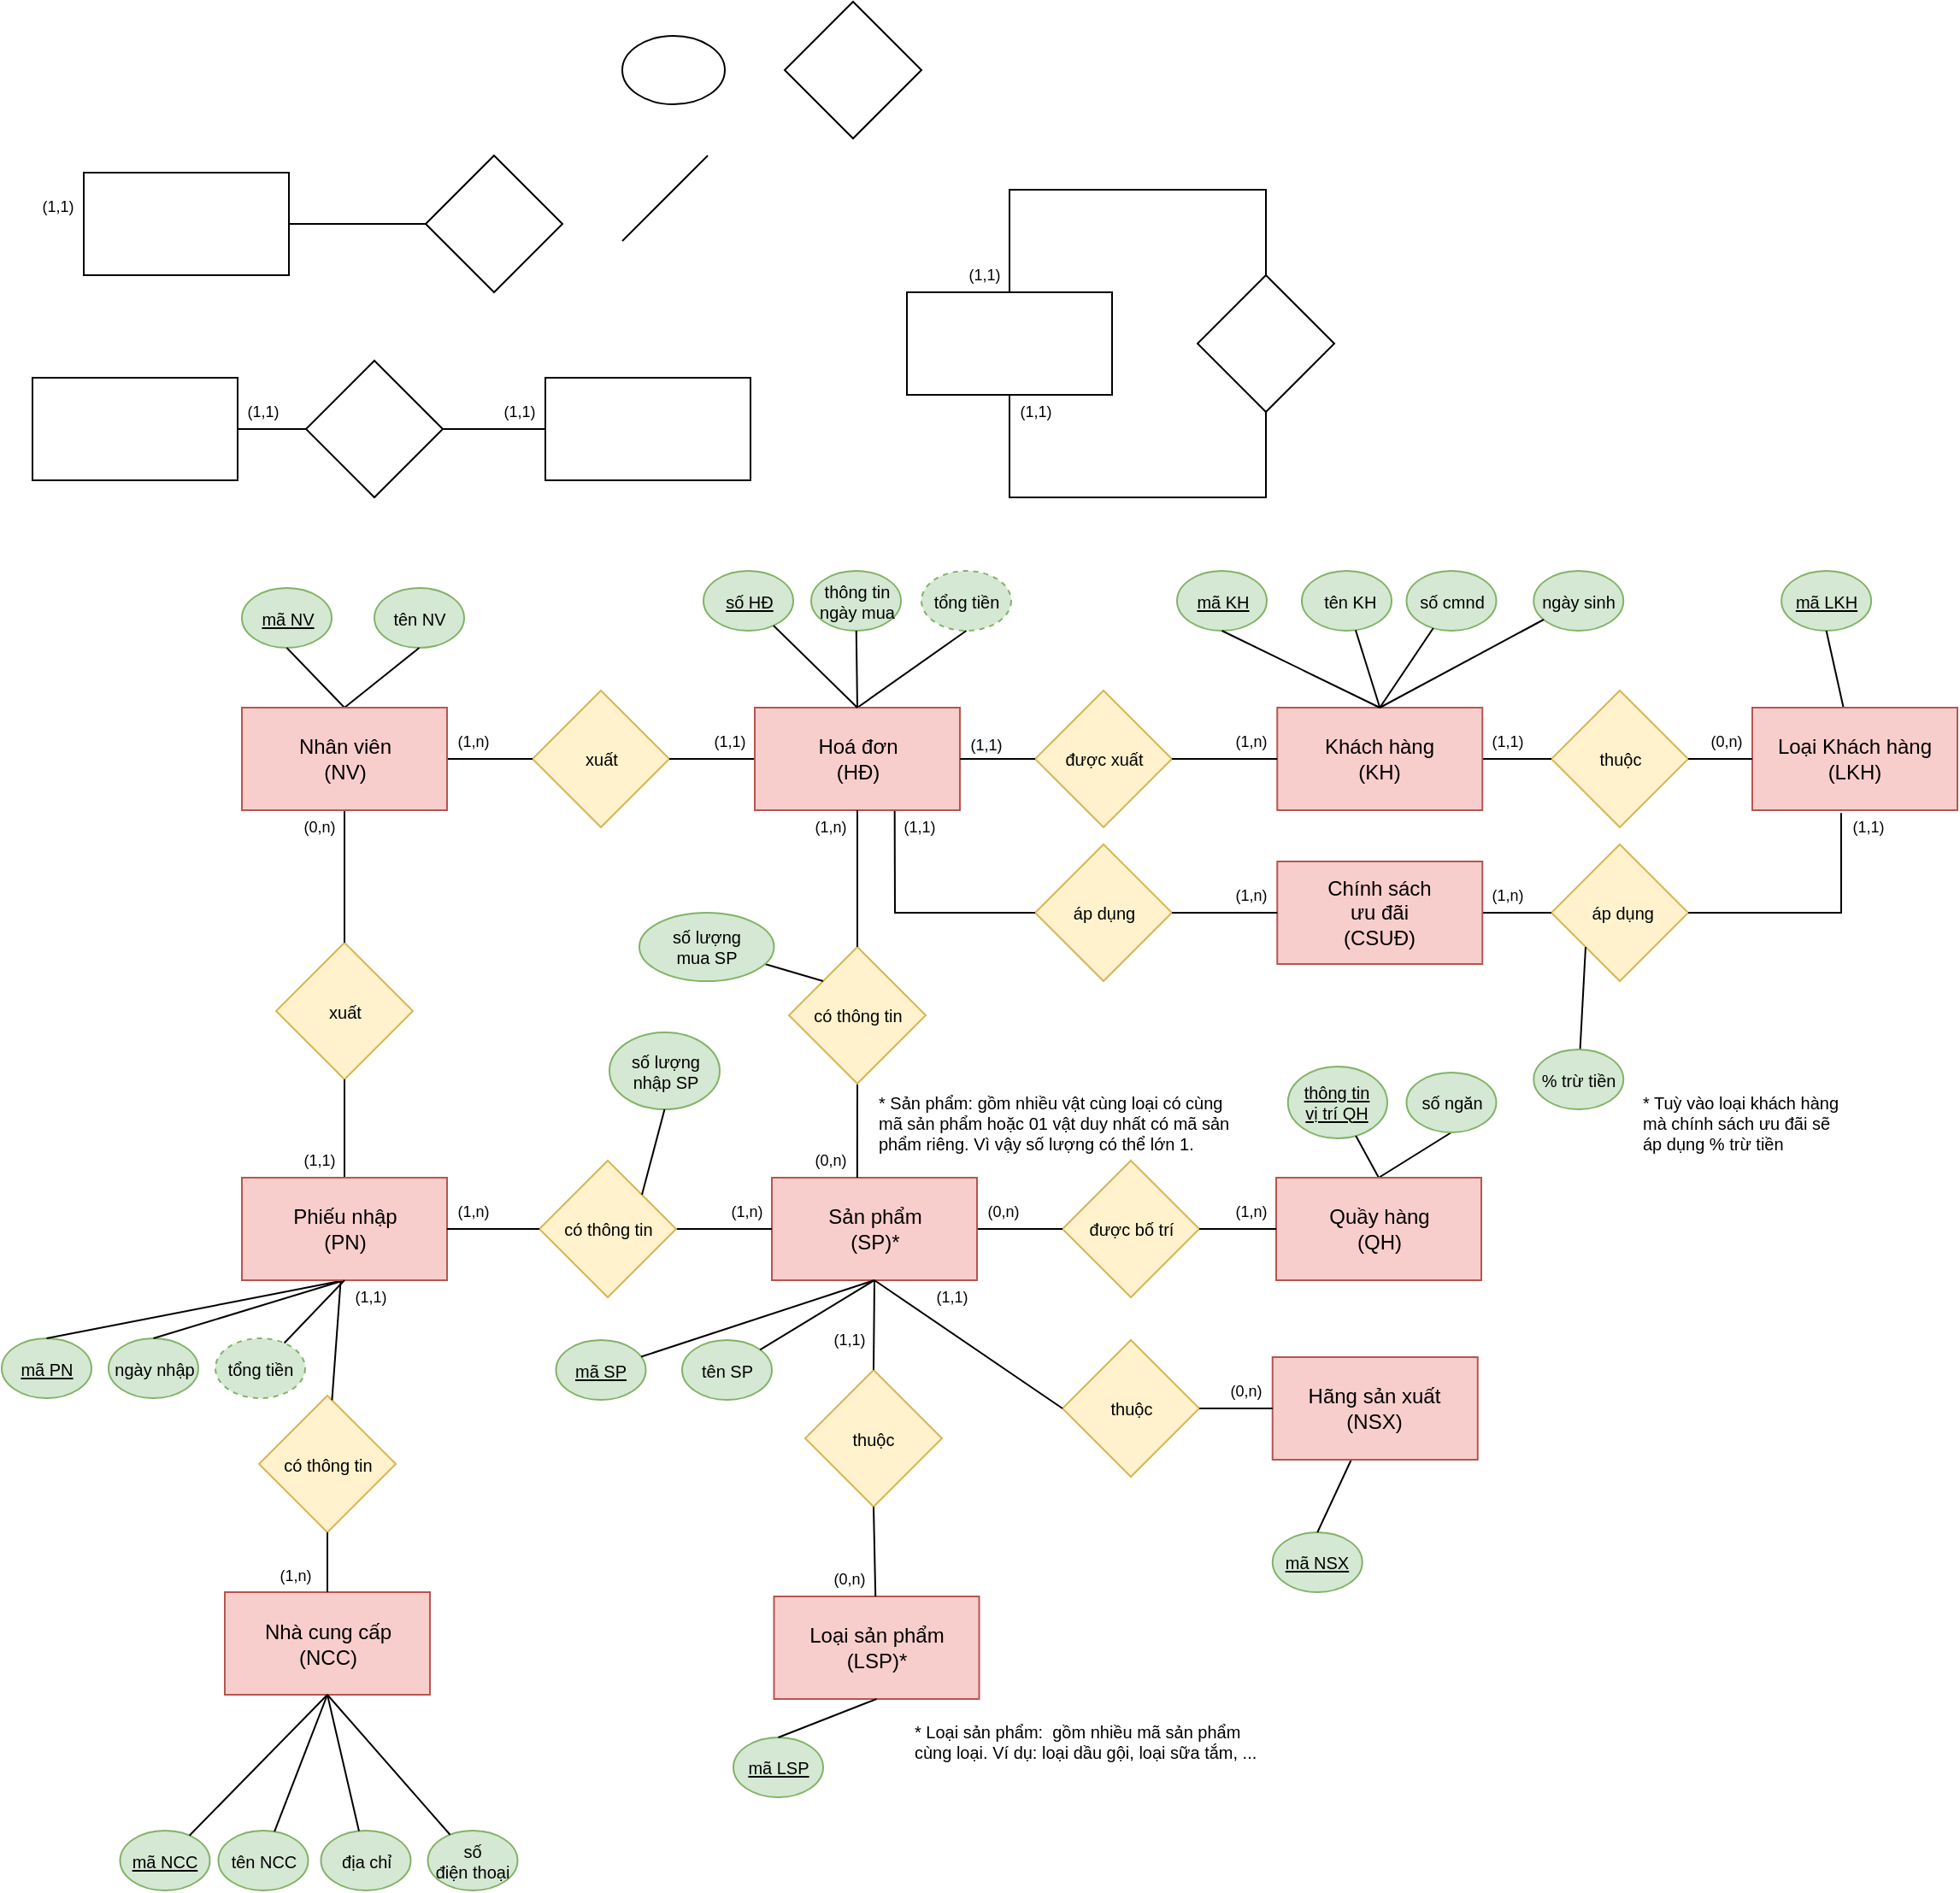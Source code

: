 <mxfile version="20.1.1" type="github">
  <diagram id="6r0_a1HDc3w-jd7aQ7qa" name="Page-1">
    <mxGraphModel dx="946" dy="1375" grid="1" gridSize="10" guides="1" tooltips="1" connect="1" arrows="1" fold="1" page="1" pageScale="1" pageWidth="1169" pageHeight="827" math="0" shadow="0">
      <root>
        <mxCell id="0" />
        <mxCell id="1" parent="0" />
        <mxCell id="DVV-10IRJFf22m86ulkG-2" value="" style="ellipse;whiteSpace=wrap;html=1;" parent="1" vertex="1">
          <mxGeometry x="375" y="-290" width="60" height="40" as="geometry" />
        </mxCell>
        <mxCell id="DVV-10IRJFf22m86ulkG-4" value="" style="endArrow=none;html=1;rounded=0;" parent="1" edge="1">
          <mxGeometry width="50" height="50" relative="1" as="geometry">
            <mxPoint x="375" y="-170" as="sourcePoint" />
            <mxPoint x="425" y="-220" as="targetPoint" />
          </mxGeometry>
        </mxCell>
        <mxCell id="DVV-10IRJFf22m86ulkG-14" value="" style="group" parent="1" vertex="1" connectable="0">
          <mxGeometry x="541.5" y="-200" width="250" height="180" as="geometry" />
        </mxCell>
        <mxCell id="DVV-10IRJFf22m86ulkG-11" value="" style="rhombus;whiteSpace=wrap;html=1;fontFamily=Helvetica;fontSize=11;fontColor=default;" parent="DVV-10IRJFf22m86ulkG-14" vertex="1">
          <mxGeometry x="170" y="50" width="80" height="80" as="geometry" />
        </mxCell>
        <mxCell id="DVV-10IRJFf22m86ulkG-12" style="edgeStyle=none;shape=connector;rounded=0;orthogonalLoop=1;jettySize=auto;html=1;exitX=0.5;exitY=0;exitDx=0;exitDy=0;entryX=0.5;entryY=0;entryDx=0;entryDy=0;labelBackgroundColor=default;fontFamily=Helvetica;fontSize=11;fontColor=default;endArrow=none;strokeColor=default;" parent="DVV-10IRJFf22m86ulkG-14" source="DVV-10IRJFf22m86ulkG-10" target="DVV-10IRJFf22m86ulkG-11" edge="1">
          <mxGeometry relative="1" as="geometry">
            <Array as="points">
              <mxPoint x="60" />
              <mxPoint x="210" />
            </Array>
          </mxGeometry>
        </mxCell>
        <mxCell id="DVV-10IRJFf22m86ulkG-13" style="edgeStyle=none;shape=connector;rounded=0;orthogonalLoop=1;jettySize=auto;html=1;entryX=0.5;entryY=1;entryDx=0;entryDy=0;labelBackgroundColor=default;fontFamily=Helvetica;fontSize=11;fontColor=default;endArrow=none;strokeColor=default;exitX=0.5;exitY=1;exitDx=0;exitDy=0;" parent="DVV-10IRJFf22m86ulkG-14" source="DVV-10IRJFf22m86ulkG-10" target="DVV-10IRJFf22m86ulkG-11" edge="1">
          <mxGeometry relative="1" as="geometry">
            <mxPoint x="60" y="130" as="sourcePoint" />
            <Array as="points">
              <mxPoint x="60" y="180" />
              <mxPoint x="210" y="180" />
            </Array>
          </mxGeometry>
        </mxCell>
        <mxCell id="DVV-10IRJFf22m86ulkG-25" value="" style="group" parent="DVV-10IRJFf22m86ulkG-14" vertex="1" connectable="0">
          <mxGeometry y="40" width="120" height="100" as="geometry" />
        </mxCell>
        <mxCell id="DVV-10IRJFf22m86ulkG-10" value="" style="rounded=0;whiteSpace=wrap;html=1;fontFamily=Helvetica;fontSize=11;fontColor=default;" parent="DVV-10IRJFf22m86ulkG-25" vertex="1">
          <mxGeometry y="20" width="120" height="60" as="geometry" />
        </mxCell>
        <mxCell id="DVV-10IRJFf22m86ulkG-23" value="(1,1)" style="text;html=1;strokeColor=none;fillColor=none;align=center;verticalAlign=middle;whiteSpace=wrap;rounded=0;fontFamily=Helvetica;fontSize=9;fontColor=default;" parent="DVV-10IRJFf22m86ulkG-25" vertex="1">
          <mxGeometry x="30" width="30" height="20" as="geometry" />
        </mxCell>
        <mxCell id="DVV-10IRJFf22m86ulkG-24" value="(1,1)" style="text;html=1;strokeColor=none;fillColor=none;align=center;verticalAlign=middle;whiteSpace=wrap;rounded=0;fontFamily=Helvetica;fontSize=9;fontColor=default;" parent="DVV-10IRJFf22m86ulkG-25" vertex="1">
          <mxGeometry x="60" y="80" width="30" height="20" as="geometry" />
        </mxCell>
        <mxCell id="DVV-10IRJFf22m86ulkG-20" value="" style="group" parent="1" vertex="1" connectable="0">
          <mxGeometry x="30" y="-210" width="150" height="60" as="geometry" />
        </mxCell>
        <mxCell id="DVV-10IRJFf22m86ulkG-21" value="" style="rounded=0;whiteSpace=wrap;html=1;" parent="DVV-10IRJFf22m86ulkG-20" vertex="1">
          <mxGeometry x="30" width="120" height="60" as="geometry" />
        </mxCell>
        <mxCell id="DVV-10IRJFf22m86ulkG-22" value="(1,1)" style="text;html=1;strokeColor=none;fillColor=none;align=center;verticalAlign=middle;whiteSpace=wrap;rounded=0;fontFamily=Helvetica;fontSize=9;fontColor=default;" parent="DVV-10IRJFf22m86ulkG-20" vertex="1">
          <mxGeometry y="10" width="30" height="20" as="geometry" />
        </mxCell>
        <mxCell id="DVV-10IRJFf22m86ulkG-27" value="" style="group" parent="1" vertex="1" connectable="0">
          <mxGeometry x="30" y="-100" width="420" height="80" as="geometry" />
        </mxCell>
        <mxCell id="DVV-10IRJFf22m86ulkG-3" value="&lt;span style=&quot;color: rgba(0, 0, 0, 0); font-family: monospace; font-size: 0px; text-align: start;&quot;&gt;%3CmxGraphModel%3E%3Croot%3E%3CmxCell%20id%3D%220%22%2F%3E%3CmxCell%20id%3D%221%22%20parent%3D%220%22%2F%3E%3CmxCell%20id%3D%222%22%20value%3D%22%22%20style%3D%22group%22%20vertex%3D%221%22%20connectable%3D%220%22%20parent%3D%221%22%3E%3CmxGeometry%20x%3D%22300%22%20y%3D%22120%22%20width%3D%22150%22%20height%3D%2260%22%20as%3D%22geometry%22%2F%3E%3C%2FmxCell%3E%3CmxCell%20id%3D%223%22%20value%3D%22%22%20style%3D%22rounded%3D0%3BwhiteSpace%3Dwrap%3Bhtml%3D1%3B%22%20vertex%3D%221%22%20parent%3D%222%22%3E%3CmxGeometry%20x%3D%2230%22%20width%3D%22120%22%20height%3D%2260%22%20as%3D%22geometry%22%2F%3E%3C%2FmxCell%3E%3CmxCell%20id%3D%224%22%20value%3D%22(1%2C1)%22%20style%3D%22text%3Bhtml%3D1%3BstrokeColor%3Dnone%3BfillColor%3Dnone%3Balign%3Dcenter%3BverticalAlign%3Dmiddle%3BwhiteSpace%3Dwrap%3Brounded%3D0%3BfontFamily%3DHelvetica%3BfontSize%3D9%3BfontColor%3Ddefault%3B%22%20vertex%3D%221%22%20parent%3D%222%22%3E%3CmxGeometry%20y%3D%2210%22%20width%3D%2230%22%20height%3D%2220%22%20as%3D%22geometry%22%2F%3E%3C%2FmxCell%3E%3C%2Froot%3E%3C%2FmxGraphModel%3E&lt;/span&gt;&lt;span style=&quot;color: rgba(0, 0, 0, 0); font-family: monospace; font-size: 0px; text-align: start;&quot;&gt;%3CmxGraphModel%3E%3Croot%3E%3CmxCell%20id%3D%220%22%2F%3E%3CmxCell%20id%3D%221%22%20parent%3D%220%22%2F%3E%3CmxCell%20id%3D%222%22%20value%3D%22%22%20style%3D%22group%22%20vertex%3D%221%22%20connectable%3D%220%22%20parent%3D%221%22%3E%3CmxGeometry%20x%3D%22300%22%20y%3D%22120%22%20width%3D%22150%22%20height%3D%2260%22%20as%3D%22geometry%22%2F%3E%3C%2FmxCell%3E%3CmxCell%20id%3D%223%22%20value%3D%22%22%20style%3D%22rounded%3D0%3BwhiteSpace%3Dwrap%3Bhtml%3D1%3B%22%20vertex%3D%221%22%20parent%3D%222%22%3E%3CmxGeometry%20x%3D%2230%22%20width%3D%22120%22%20height%3D%2260%22%20as%3D%22geometry%22%2F%3E%3C%2FmxCell%3E%3CmxCell%20id%3D%224%22%20value%3D%22(1%2C1)%22%20style%3D%22text%3Bhtml%3D1%3BstrokeColor%3Dnone%3BfillColor%3Dnone%3Balign%3Dcenter%3BverticalAlign%3Dmiddle%3BwhiteSpace%3Dwrap%3Brounded%3D0%3BfontFamily%3DHelvetica%3BfontSize%3D9%3BfontColor%3Ddefault%3B%22%20vertex%3D%221%22%20parent%3D%222%22%3E%3CmxGeometry%20y%3D%2210%22%20width%3D%2230%22%20height%3D%2220%22%20as%3D%22geometry%22%2F%3E%3C%2FmxCell%3E%3C%2Froot%3E%3C%2FmxGraphModel%3E&lt;/span&gt;" style="rhombus;whiteSpace=wrap;html=1;" parent="DVV-10IRJFf22m86ulkG-27" vertex="1">
          <mxGeometry x="160" width="80" height="80" as="geometry" />
        </mxCell>
        <mxCell id="DVV-10IRJFf22m86ulkG-18" value="" style="group" parent="DVV-10IRJFf22m86ulkG-27" vertex="1" connectable="0">
          <mxGeometry y="10" width="150" height="60" as="geometry" />
        </mxCell>
        <mxCell id="DVV-10IRJFf22m86ulkG-1" value="" style="rounded=0;whiteSpace=wrap;html=1;" parent="DVV-10IRJFf22m86ulkG-18" vertex="1">
          <mxGeometry width="120" height="60" as="geometry" />
        </mxCell>
        <mxCell id="DVV-10IRJFf22m86ulkG-15" value="(1,1)" style="text;html=1;strokeColor=none;fillColor=none;align=center;verticalAlign=middle;whiteSpace=wrap;rounded=0;fontFamily=Helvetica;fontSize=9;fontColor=default;" parent="DVV-10IRJFf22m86ulkG-18" vertex="1">
          <mxGeometry x="120" y="10" width="30" height="20" as="geometry" />
        </mxCell>
        <mxCell id="DVV-10IRJFf22m86ulkG-7" style="edgeStyle=none;shape=connector;rounded=0;orthogonalLoop=1;jettySize=auto;html=1;labelBackgroundColor=default;fontFamily=Helvetica;fontSize=11;fontColor=default;endArrow=none;strokeColor=default;" parent="DVV-10IRJFf22m86ulkG-27" source="DVV-10IRJFf22m86ulkG-1" target="DVV-10IRJFf22m86ulkG-3" edge="1">
          <mxGeometry relative="1" as="geometry" />
        </mxCell>
        <mxCell id="DVV-10IRJFf22m86ulkG-19" value="" style="group" parent="DVV-10IRJFf22m86ulkG-27" vertex="1" connectable="0">
          <mxGeometry x="270" y="10" width="150" height="60" as="geometry" />
        </mxCell>
        <mxCell id="DVV-10IRJFf22m86ulkG-8" value="" style="rounded=0;whiteSpace=wrap;html=1;" parent="DVV-10IRJFf22m86ulkG-19" vertex="1">
          <mxGeometry x="30" width="120" height="60" as="geometry" />
        </mxCell>
        <mxCell id="DVV-10IRJFf22m86ulkG-17" value="(1,1)" style="text;html=1;strokeColor=none;fillColor=none;align=center;verticalAlign=middle;whiteSpace=wrap;rounded=0;fontFamily=Helvetica;fontSize=9;fontColor=default;" parent="DVV-10IRJFf22m86ulkG-19" vertex="1">
          <mxGeometry y="10" width="30" height="20" as="geometry" />
        </mxCell>
        <mxCell id="DVV-10IRJFf22m86ulkG-9" style="edgeStyle=none;shape=connector;rounded=0;orthogonalLoop=1;jettySize=auto;html=1;entryX=0;entryY=0.5;entryDx=0;entryDy=0;labelBackgroundColor=default;fontFamily=Helvetica;fontSize=11;fontColor=default;endArrow=none;strokeColor=default;" parent="DVV-10IRJFf22m86ulkG-27" source="DVV-10IRJFf22m86ulkG-3" target="DVV-10IRJFf22m86ulkG-8" edge="1">
          <mxGeometry relative="1" as="geometry" />
        </mxCell>
        <mxCell id="DVV-10IRJFf22m86ulkG-76" style="edgeStyle=none;shape=connector;rounded=0;orthogonalLoop=1;jettySize=auto;html=1;entryX=1;entryY=0.5;entryDx=0;entryDy=0;labelBackgroundColor=default;fontFamily=Helvetica;fontSize=9;fontColor=default;endArrow=none;strokeColor=default;" parent="1" source="DVV-10IRJFf22m86ulkG-75" target="DVV-10IRJFf22m86ulkG-21" edge="1">
          <mxGeometry relative="1" as="geometry" />
        </mxCell>
        <mxCell id="DVV-10IRJFf22m86ulkG-75" value="&lt;div style=&quot;text-align: start;&quot;&gt;&lt;span style=&quot;background-color: initial; font-size: 0px;&quot;&gt;&lt;font face=&quot;monospace&quot; color=&quot;rgba(0, 0, 0, 0)&quot;&gt;ds&lt;/font&gt;&lt;/span&gt;&lt;/div&gt;" style="rhombus;whiteSpace=wrap;html=1;" parent="1" vertex="1">
          <mxGeometry x="260" y="-220" width="80" height="80" as="geometry" />
        </mxCell>
        <mxCell id="DVV-10IRJFf22m86ulkG-98" value="" style="rhombus;whiteSpace=wrap;html=1;fontFamily=Helvetica;fontSize=11;fontColor=default;" parent="1" vertex="1">
          <mxGeometry x="470" y="-310" width="80" height="80" as="geometry" />
        </mxCell>
        <mxCell id="3ivktyzrM6rxTPIfOIyR-263" value="" style="group;fontSize=10;" parent="1" vertex="1" connectable="0">
          <mxGeometry x="12" y="23" width="1144" height="772" as="geometry" />
        </mxCell>
        <mxCell id="3ivktyzrM6rxTPIfOIyR-137" value="xuất" style="rhombus;whiteSpace=wrap;html=1;fillColor=#fff2cc;strokeColor=#d6b656;fontSize=10;" parent="3ivktyzrM6rxTPIfOIyR-263" vertex="1">
          <mxGeometry x="160.5" y="217.5" width="80" height="80" as="geometry" />
        </mxCell>
        <mxCell id="3ivktyzrM6rxTPIfOIyR-138" style="edgeStyle=none;shape=connector;rounded=0;orthogonalLoop=1;jettySize=auto;html=1;entryX=0.5;entryY=0;entryDx=0;entryDy=0;labelBackgroundColor=default;fontFamily=Helvetica;fontSize=9;fontColor=default;endArrow=none;strokeColor=default;" parent="3ivktyzrM6rxTPIfOIyR-263" source="3ivktyzrM6rxTPIfOIyR-241" target="3ivktyzrM6rxTPIfOIyR-137" edge="1">
          <mxGeometry relative="1" as="geometry" />
        </mxCell>
        <mxCell id="3ivktyzrM6rxTPIfOIyR-139" style="edgeStyle=none;shape=connector;rounded=0;orthogonalLoop=1;jettySize=auto;html=1;exitX=0.5;exitY=0;exitDx=0;exitDy=0;entryX=0.5;entryY=1;entryDx=0;entryDy=0;labelBackgroundColor=default;fontFamily=Helvetica;fontSize=9;fontColor=default;endArrow=none;strokeColor=default;" parent="3ivktyzrM6rxTPIfOIyR-263" source="3ivktyzrM6rxTPIfOIyR-199" target="3ivktyzrM6rxTPIfOIyR-137" edge="1">
          <mxGeometry relative="1" as="geometry">
            <mxPoint x="200.5" y="320" as="targetPoint" />
          </mxGeometry>
        </mxCell>
        <mxCell id="3ivktyzrM6rxTPIfOIyR-142" value="được xuất" style="rhombus;whiteSpace=wrap;html=1;fontSize=10;fillColor=#fff2cc;strokeColor=#d6b656;" parent="3ivktyzrM6rxTPIfOIyR-263" vertex="1">
          <mxGeometry x="604.5" y="70" width="80" height="80" as="geometry" />
        </mxCell>
        <mxCell id="3ivktyzrM6rxTPIfOIyR-143" value="&amp;nbsp;áp dụng" style="rhombus;whiteSpace=wrap;html=1;rotation=0;fillColor=#fff2cc;strokeColor=#d6b656;fontSize=10;" parent="3ivktyzrM6rxTPIfOIyR-263" vertex="1">
          <mxGeometry x="906.5" y="160" width="80" height="80" as="geometry" />
        </mxCell>
        <mxCell id="3ivktyzrM6rxTPIfOIyR-144" style="edgeStyle=none;shape=connector;rounded=0;orthogonalLoop=1;jettySize=auto;html=1;labelBackgroundColor=default;fontFamily=Helvetica;fontSize=9;fontColor=default;endArrow=none;strokeColor=default;entryX=1;entryY=0.5;entryDx=0;entryDy=0;exitX=0.433;exitY=1.028;exitDx=0;exitDy=0;exitPerimeter=0;" parent="3ivktyzrM6rxTPIfOIyR-263" source="3ivktyzrM6rxTPIfOIyR-252" target="3ivktyzrM6rxTPIfOIyR-143" edge="1">
          <mxGeometry relative="1" as="geometry">
            <mxPoint x="810.5" y="140" as="sourcePoint" />
            <mxPoint x="730.5" y="210" as="targetPoint" />
            <Array as="points">
              <mxPoint x="1076" y="200" />
            </Array>
          </mxGeometry>
        </mxCell>
        <mxCell id="3ivktyzrM6rxTPIfOIyR-145" style="edgeStyle=none;shape=connector;rounded=0;orthogonalLoop=1;jettySize=auto;html=1;exitX=1;exitY=0.5;exitDx=0;exitDy=0;entryX=0;entryY=0.5;entryDx=0;entryDy=0;labelBackgroundColor=default;fontFamily=Helvetica;fontSize=9;fontColor=default;endArrow=none;strokeColor=default;" parent="3ivktyzrM6rxTPIfOIyR-263" source="3ivktyzrM6rxTPIfOIyR-250" target="3ivktyzrM6rxTPIfOIyR-143" edge="1">
          <mxGeometry relative="1" as="geometry" />
        </mxCell>
        <mxCell id="3ivktyzrM6rxTPIfOIyR-147" value="&lt;u style=&quot;font-size: 10px;&quot;&gt;mã NCC&lt;/u&gt;" style="ellipse;whiteSpace=wrap;html=1;fontSize=10;fillColor=#d5e8d4;strokeColor=#82b366;" parent="3ivktyzrM6rxTPIfOIyR-263" vertex="1">
          <mxGeometry x="69.25" y="737" width="52.5" height="35" as="geometry" />
        </mxCell>
        <mxCell id="3ivktyzrM6rxTPIfOIyR-149" value="tên NCC" style="ellipse;whiteSpace=wrap;html=1;fontSize=10;fillColor=#d5e8d4;strokeColor=#82b366;" parent="3ivktyzrM6rxTPIfOIyR-263" vertex="1">
          <mxGeometry x="126.75" y="737" width="52.5" height="35" as="geometry" />
        </mxCell>
        <mxCell id="3ivktyzrM6rxTPIfOIyR-151" value="địa chỉ" style="ellipse;whiteSpace=wrap;html=1;fontSize=10;fillColor=#d5e8d4;strokeColor=#82b366;" parent="3ivktyzrM6rxTPIfOIyR-263" vertex="1">
          <mxGeometry x="186.75" y="737" width="52.5" height="35" as="geometry" />
        </mxCell>
        <mxCell id="3ivktyzrM6rxTPIfOIyR-153" value="số&lt;br style=&quot;font-size: 10px;&quot;&gt;điện thoại" style="ellipse;whiteSpace=wrap;html=1;fontSize=10;fillColor=#d5e8d4;strokeColor=#82b366;" parent="3ivktyzrM6rxTPIfOIyR-263" vertex="1">
          <mxGeometry x="249.25" y="737" width="52.5" height="35" as="geometry" />
        </mxCell>
        <mxCell id="3ivktyzrM6rxTPIfOIyR-154" value="&lt;u style=&quot;font-size: 10px;&quot;&gt;mã PN&lt;/u&gt;" style="ellipse;whiteSpace=wrap;html=1;fontSize=10;fillColor=#d5e8d4;strokeColor=#82b366;" parent="3ivktyzrM6rxTPIfOIyR-263" vertex="1">
          <mxGeometry y="449" width="52.5" height="35" as="geometry" />
        </mxCell>
        <mxCell id="3ivktyzrM6rxTPIfOIyR-155" value="ngày nhập" style="ellipse;whiteSpace=wrap;html=1;fontSize=10;fillColor=#d5e8d4;strokeColor=#82b366;" parent="3ivktyzrM6rxTPIfOIyR-263" vertex="1">
          <mxGeometry x="62.5" y="449" width="52.5" height="35" as="geometry" />
        </mxCell>
        <mxCell id="3ivktyzrM6rxTPIfOIyR-156" style="edgeStyle=none;shape=connector;rounded=0;orthogonalLoop=1;jettySize=auto;html=1;entryX=0.5;entryY=0;entryDx=0;entryDy=0;labelBackgroundColor=default;fontFamily=Helvetica;fontSize=9;fontColor=default;endArrow=none;strokeColor=default;exitX=0.5;exitY=1;exitDx=0;exitDy=0;" parent="3ivktyzrM6rxTPIfOIyR-263" source="3ivktyzrM6rxTPIfOIyR-199" target="3ivktyzrM6rxTPIfOIyR-154" edge="1">
          <mxGeometry relative="1" as="geometry" />
        </mxCell>
        <mxCell id="3ivktyzrM6rxTPIfOIyR-157" style="edgeStyle=none;shape=connector;rounded=0;orthogonalLoop=1;jettySize=auto;html=1;entryX=0.5;entryY=0;entryDx=0;entryDy=0;labelBackgroundColor=default;fontFamily=Helvetica;fontSize=9;fontColor=default;endArrow=none;strokeColor=default;exitX=0.5;exitY=1;exitDx=0;exitDy=0;" parent="3ivktyzrM6rxTPIfOIyR-263" source="3ivktyzrM6rxTPIfOIyR-199" target="3ivktyzrM6rxTPIfOIyR-155" edge="1">
          <mxGeometry relative="1" as="geometry">
            <mxPoint x="230.5" y="420" as="sourcePoint" />
          </mxGeometry>
        </mxCell>
        <mxCell id="3ivktyzrM6rxTPIfOIyR-159" value="tổng tiền" style="ellipse;whiteSpace=wrap;html=1;fontSize=10;dashed=1;fillColor=#d5e8d4;strokeColor=#82b366;" parent="3ivktyzrM6rxTPIfOIyR-263" vertex="1">
          <mxGeometry x="125" y="449" width="52.5" height="35" as="geometry" />
        </mxCell>
        <mxCell id="3ivktyzrM6rxTPIfOIyR-160" value="&lt;u style=&quot;font-size: 10px;&quot;&gt;mã NV&lt;/u&gt;" style="ellipse;whiteSpace=wrap;html=1;fontSize=10;fillColor=#d5e8d4;strokeColor=#82b366;" parent="3ivktyzrM6rxTPIfOIyR-263" vertex="1">
          <mxGeometry x="140.5" y="10" width="52.5" height="35" as="geometry" />
        </mxCell>
        <mxCell id="3ivktyzrM6rxTPIfOIyR-161" value="tên NV" style="ellipse;whiteSpace=wrap;html=1;fontSize=10;fillColor=#d5e8d4;strokeColor=#82b366;" parent="3ivktyzrM6rxTPIfOIyR-263" vertex="1">
          <mxGeometry x="218" y="10" width="52.5" height="35" as="geometry" />
        </mxCell>
        <mxCell id="3ivktyzrM6rxTPIfOIyR-162" style="edgeStyle=none;shape=connector;rounded=0;orthogonalLoop=1;jettySize=auto;html=1;entryX=0.5;entryY=1;entryDx=0;entryDy=0;labelBackgroundColor=default;fontFamily=Helvetica;fontSize=9;fontColor=default;endArrow=none;strokeColor=default;exitX=0.5;exitY=0;exitDx=0;exitDy=0;" parent="3ivktyzrM6rxTPIfOIyR-263" source="3ivktyzrM6rxTPIfOIyR-241" target="3ivktyzrM6rxTPIfOIyR-160" edge="1">
          <mxGeometry relative="1" as="geometry" />
        </mxCell>
        <mxCell id="3ivktyzrM6rxTPIfOIyR-163" style="edgeStyle=none;shape=connector;rounded=0;orthogonalLoop=1;jettySize=auto;html=1;entryX=0.5;entryY=1;entryDx=0;entryDy=0;labelBackgroundColor=default;fontFamily=Helvetica;fontSize=9;fontColor=default;endArrow=none;strokeColor=default;exitX=0.5;exitY=0;exitDx=0;exitDy=0;" parent="3ivktyzrM6rxTPIfOIyR-263" source="3ivktyzrM6rxTPIfOIyR-241" target="3ivktyzrM6rxTPIfOIyR-161" edge="1">
          <mxGeometry relative="1" as="geometry" />
        </mxCell>
        <mxCell id="3ivktyzrM6rxTPIfOIyR-165" value="&lt;u style=&quot;font-size: 10px;&quot;&gt;mã SP&lt;/u&gt;" style="ellipse;whiteSpace=wrap;html=1;fontSize=10;fillColor=#d5e8d4;strokeColor=#82b366;" parent="3ivktyzrM6rxTPIfOIyR-263" vertex="1">
          <mxGeometry x="324.25" y="450" width="52.5" height="35" as="geometry" />
        </mxCell>
        <mxCell id="3ivktyzrM6rxTPIfOIyR-167" value="tên SP" style="ellipse;whiteSpace=wrap;html=1;fontSize=10;fillColor=#d5e8d4;strokeColor=#82b366;" parent="3ivktyzrM6rxTPIfOIyR-263" vertex="1">
          <mxGeometry x="398" y="450" width="52.5" height="35" as="geometry" />
        </mxCell>
        <mxCell id="3ivktyzrM6rxTPIfOIyR-171" value="&lt;u style=&quot;font-size: 10px;&quot;&gt;mã LSP&lt;/u&gt;" style="ellipse;whiteSpace=wrap;html=1;fontSize=10;fillColor=#d5e8d4;strokeColor=#82b366;" parent="3ivktyzrM6rxTPIfOIyR-263" vertex="1">
          <mxGeometry x="428" y="682.5" width="52.5" height="35" as="geometry" />
        </mxCell>
        <mxCell id="3ivktyzrM6rxTPIfOIyR-173" value="&lt;u style=&quot;font-size: 10px;&quot;&gt;số HĐ&lt;br style=&quot;font-size: 10px;&quot;&gt;&lt;/u&gt;" style="ellipse;whiteSpace=wrap;html=1;fontSize=10;fillColor=#d5e8d4;strokeColor=#82b366;" parent="3ivktyzrM6rxTPIfOIyR-263" vertex="1">
          <mxGeometry x="410.5" width="52.5" height="35" as="geometry" />
        </mxCell>
        <mxCell id="3ivktyzrM6rxTPIfOIyR-175" value="thông tin&lt;br style=&quot;font-size: 10px;&quot;&gt;ngày mua" style="ellipse;whiteSpace=wrap;html=1;fontSize=10;fillColor=#d5e8d4;strokeColor=#82b366;" parent="3ivktyzrM6rxTPIfOIyR-263" vertex="1">
          <mxGeometry x="473.5" width="52.5" height="35" as="geometry" />
        </mxCell>
        <mxCell id="3ivktyzrM6rxTPIfOIyR-176" value="tổng tiền" style="ellipse;whiteSpace=wrap;html=1;fontSize=10;dashed=1;fillColor=#d5e8d4;strokeColor=#82b366;" parent="3ivktyzrM6rxTPIfOIyR-263" vertex="1">
          <mxGeometry x="538" width="52.5" height="35" as="geometry" />
        </mxCell>
        <mxCell id="3ivktyzrM6rxTPIfOIyR-177" style="edgeStyle=none;shape=connector;rounded=0;orthogonalLoop=1;jettySize=auto;html=1;entryX=0.5;entryY=1;entryDx=0;entryDy=0;labelBackgroundColor=default;fontFamily=Helvetica;fontSize=9;fontColor=default;endArrow=none;strokeColor=default;exitX=0.5;exitY=0;exitDx=0;exitDy=0;" parent="3ivktyzrM6rxTPIfOIyR-263" source="3ivktyzrM6rxTPIfOIyR-213" target="3ivktyzrM6rxTPIfOIyR-176" edge="1">
          <mxGeometry relative="1" as="geometry" />
        </mxCell>
        <mxCell id="3ivktyzrM6rxTPIfOIyR-179" value="&lt;u style=&quot;font-size: 10px;&quot;&gt;mã KH&lt;br style=&quot;font-size: 10px;&quot;&gt;&lt;/u&gt;" style="ellipse;whiteSpace=wrap;html=1;fontSize=10;fillColor=#d5e8d4;strokeColor=#82b366;" parent="3ivktyzrM6rxTPIfOIyR-263" vertex="1">
          <mxGeometry x="687.5" width="52.5" height="35" as="geometry" />
        </mxCell>
        <mxCell id="3ivktyzrM6rxTPIfOIyR-181" value="&amp;nbsp;tên KH" style="ellipse;whiteSpace=wrap;html=1;fontSize=10;fillColor=#d5e8d4;strokeColor=#82b366;" parent="3ivktyzrM6rxTPIfOIyR-263" vertex="1">
          <mxGeometry x="760.5" width="52.5" height="35" as="geometry" />
        </mxCell>
        <mxCell id="3ivktyzrM6rxTPIfOIyR-183" value="số cmnd" style="ellipse;whiteSpace=wrap;html=1;fontSize=10;fillColor=#d5e8d4;strokeColor=#82b366;" parent="3ivktyzrM6rxTPIfOIyR-263" vertex="1">
          <mxGeometry x="821.75" width="52.5" height="35" as="geometry" />
        </mxCell>
        <mxCell id="3ivktyzrM6rxTPIfOIyR-185" value="ngày sinh" style="ellipse;whiteSpace=wrap;html=1;fontSize=10;fillColor=#d5e8d4;strokeColor=#82b366;" parent="3ivktyzrM6rxTPIfOIyR-263" vertex="1">
          <mxGeometry x="896.12" width="52.5" height="35" as="geometry" />
        </mxCell>
        <mxCell id="3ivktyzrM6rxTPIfOIyR-187" value="áp dụng" style="rhombus;whiteSpace=wrap;html=1;rotation=0;fillColor=#fff2cc;strokeColor=#d6b656;fontSize=10;" parent="3ivktyzrM6rxTPIfOIyR-263" vertex="1">
          <mxGeometry x="604.5" y="160" width="80" height="80" as="geometry" />
        </mxCell>
        <mxCell id="3ivktyzrM6rxTPIfOIyR-188" style="edgeStyle=none;shape=connector;rounded=0;orthogonalLoop=1;jettySize=auto;html=1;entryX=0;entryY=0.5;entryDx=0;entryDy=0;labelBackgroundColor=default;fontFamily=Helvetica;fontSize=10;fontColor=default;endArrow=none;strokeColor=default;exitX=0.682;exitY=0.998;exitDx=0;exitDy=0;exitPerimeter=0;" parent="3ivktyzrM6rxTPIfOIyR-263" source="3ivktyzrM6rxTPIfOIyR-213" target="3ivktyzrM6rxTPIfOIyR-187" edge="1">
          <mxGeometry relative="1" as="geometry">
            <Array as="points">
              <mxPoint x="522.5" y="200" />
            </Array>
          </mxGeometry>
        </mxCell>
        <mxCell id="3ivktyzrM6rxTPIfOIyR-189" value="(1,n)" style="text;html=1;strokeColor=none;fillColor=none;align=center;verticalAlign=middle;whiteSpace=wrap;rounded=0;fontFamily=Helvetica;fontSize=9;fontColor=default;" parent="3ivktyzrM6rxTPIfOIyR-263" vertex="1">
          <mxGeometry x="866.13" y="180" width="30" height="20" as="geometry" />
        </mxCell>
        <mxCell id="3ivktyzrM6rxTPIfOIyR-191" value="có thông tin" style="rhombus;whiteSpace=wrap;html=1;fillColor=#fff2cc;strokeColor=#d6b656;fontSize=10;" parent="3ivktyzrM6rxTPIfOIyR-263" vertex="1">
          <mxGeometry x="150.5" y="482.5" width="80" height="80" as="geometry" />
        </mxCell>
        <mxCell id="3ivktyzrM6rxTPIfOIyR-192" style="edgeStyle=none;shape=connector;rounded=0;orthogonalLoop=1;jettySize=auto;html=1;labelBackgroundColor=default;fontFamily=Helvetica;fontSize=11;fontColor=default;endArrow=none;strokeColor=default;" parent="3ivktyzrM6rxTPIfOIyR-263" source="3ivktyzrM6rxTPIfOIyR-199" target="3ivktyzrM6rxTPIfOIyR-191" edge="1">
          <mxGeometry relative="1" as="geometry" />
        </mxCell>
        <mxCell id="3ivktyzrM6rxTPIfOIyR-193" value="(1,1)" style="text;html=1;strokeColor=none;fillColor=none;align=center;verticalAlign=middle;whiteSpace=wrap;rounded=0;fontFamily=Helvetica;fontSize=9;fontColor=default;" parent="3ivktyzrM6rxTPIfOIyR-263" vertex="1">
          <mxGeometry x="170.5" y="335" width="30" height="20" as="geometry" />
        </mxCell>
        <mxCell id="3ivktyzrM6rxTPIfOIyR-195" value="được bố trí" style="rhombus;whiteSpace=wrap;html=1;fontSize=10;fillColor=#fff2cc;strokeColor=#d6b656;" parent="3ivktyzrM6rxTPIfOIyR-263" vertex="1">
          <mxGeometry x="620.5" y="345" width="80" height="80" as="geometry" />
        </mxCell>
        <mxCell id="3ivktyzrM6rxTPIfOIyR-196" style="edgeStyle=none;shape=connector;rounded=0;orthogonalLoop=1;jettySize=auto;html=1;labelBackgroundColor=default;fontFamily=Helvetica;fontSize=10;fontColor=default;endArrow=none;strokeColor=default;" parent="3ivktyzrM6rxTPIfOIyR-263" source="3ivktyzrM6rxTPIfOIyR-197" target="3ivktyzrM6rxTPIfOIyR-195" edge="1">
          <mxGeometry relative="1" as="geometry" />
        </mxCell>
        <mxCell id="3ivktyzrM6rxTPIfOIyR-197" value="Sản phẩm&lt;br&gt;(SP)*" style="rounded=0;whiteSpace=wrap;html=1;fillColor=#f8cecc;strokeColor=#b85450;" parent="3ivktyzrM6rxTPIfOIyR-263" vertex="1">
          <mxGeometry x="450.5" y="355" width="120" height="60" as="geometry" />
        </mxCell>
        <mxCell id="3ivktyzrM6rxTPIfOIyR-164" style="edgeStyle=none;shape=connector;rounded=0;orthogonalLoop=1;jettySize=auto;html=1;labelBackgroundColor=default;fontFamily=Helvetica;fontSize=9;fontColor=default;endArrow=none;strokeColor=default;entryX=0.5;entryY=1;entryDx=0;entryDy=0;" parent="3ivktyzrM6rxTPIfOIyR-263" source="3ivktyzrM6rxTPIfOIyR-165" target="3ivktyzrM6rxTPIfOIyR-197" edge="1">
          <mxGeometry relative="1" as="geometry">
            <mxPoint x="540.5" y="415" as="targetPoint" />
          </mxGeometry>
        </mxCell>
        <mxCell id="3ivktyzrM6rxTPIfOIyR-166" style="edgeStyle=none;shape=connector;rounded=0;orthogonalLoop=1;jettySize=auto;html=1;labelBackgroundColor=default;fontFamily=Helvetica;fontSize=9;fontColor=default;endArrow=none;strokeColor=default;entryX=0.5;entryY=1;entryDx=0;entryDy=0;" parent="3ivktyzrM6rxTPIfOIyR-263" source="3ivktyzrM6rxTPIfOIyR-167" target="3ivktyzrM6rxTPIfOIyR-197" edge="1">
          <mxGeometry relative="1" as="geometry">
            <mxPoint x="530.5" y="420" as="targetPoint" />
          </mxGeometry>
        </mxCell>
        <mxCell id="3ivktyzrM6rxTPIfOIyR-199" value="Phiếu nhập&lt;br&gt;(PN)" style="rounded=0;whiteSpace=wrap;html=1;fillColor=#f8cecc;strokeColor=#b85450;" parent="3ivktyzrM6rxTPIfOIyR-263" vertex="1">
          <mxGeometry x="140.5" y="355" width="120" height="60" as="geometry" />
        </mxCell>
        <mxCell id="3ivktyzrM6rxTPIfOIyR-158" style="edgeStyle=none;shape=connector;rounded=0;orthogonalLoop=1;jettySize=auto;html=1;labelBackgroundColor=default;fontFamily=Helvetica;fontSize=9;fontColor=default;endArrow=none;strokeColor=default;entryX=0.5;entryY=1;entryDx=0;entryDy=0;" parent="3ivktyzrM6rxTPIfOIyR-263" source="3ivktyzrM6rxTPIfOIyR-159" target="3ivktyzrM6rxTPIfOIyR-199" edge="1">
          <mxGeometry relative="1" as="geometry">
            <mxPoint x="200.5" y="410" as="targetPoint" />
          </mxGeometry>
        </mxCell>
        <mxCell id="3ivktyzrM6rxTPIfOIyR-200" value="(1,n)" style="text;html=1;strokeColor=none;fillColor=none;align=center;verticalAlign=middle;whiteSpace=wrap;rounded=0;fontFamily=Helvetica;fontSize=9;fontColor=default;" parent="3ivktyzrM6rxTPIfOIyR-263" vertex="1">
          <mxGeometry x="260.5" y="365" width="30" height="20" as="geometry" />
        </mxCell>
        <mxCell id="3ivktyzrM6rxTPIfOIyR-201" style="edgeStyle=none;shape=connector;rounded=0;orthogonalLoop=1;jettySize=auto;html=1;exitX=0;exitY=0.5;exitDx=0;exitDy=0;labelBackgroundColor=default;fontFamily=Helvetica;fontSize=9;fontColor=default;endArrow=none;strokeColor=default;" parent="3ivktyzrM6rxTPIfOIyR-263" source="3ivktyzrM6rxTPIfOIyR-199" target="3ivktyzrM6rxTPIfOIyR-199" edge="1">
          <mxGeometry relative="1" as="geometry" />
        </mxCell>
        <mxCell id="3ivktyzrM6rxTPIfOIyR-202" style="edgeStyle=none;shape=connector;rounded=0;orthogonalLoop=1;jettySize=auto;html=1;labelBackgroundColor=default;fontFamily=Helvetica;fontSize=10;fontColor=default;endArrow=none;strokeColor=default;" parent="3ivktyzrM6rxTPIfOIyR-263" source="3ivktyzrM6rxTPIfOIyR-204" target="3ivktyzrM6rxTPIfOIyR-197" edge="1">
          <mxGeometry relative="1" as="geometry" />
        </mxCell>
        <mxCell id="3ivktyzrM6rxTPIfOIyR-204" value="có thông tin" style="rhombus;whiteSpace=wrap;html=1;fillColor=#fff2cc;strokeColor=#d6b656;fontSize=10;" parent="3ivktyzrM6rxTPIfOIyR-263" vertex="1">
          <mxGeometry x="314.5" y="345" width="80" height="80" as="geometry" />
        </mxCell>
        <mxCell id="3ivktyzrM6rxTPIfOIyR-198" style="edgeStyle=none;shape=connector;rounded=0;orthogonalLoop=1;jettySize=auto;html=1;entryX=0;entryY=0.5;entryDx=0;entryDy=0;labelBackgroundColor=default;fontFamily=Helvetica;fontSize=10;fontColor=default;endArrow=none;strokeColor=default;" parent="3ivktyzrM6rxTPIfOIyR-263" source="3ivktyzrM6rxTPIfOIyR-199" target="3ivktyzrM6rxTPIfOIyR-204" edge="1">
          <mxGeometry relative="1" as="geometry" />
        </mxCell>
        <mxCell id="3ivktyzrM6rxTPIfOIyR-205" value="&lt;u&gt;thông tin&lt;br&gt;vị trí QH&lt;/u&gt;" style="ellipse;whiteSpace=wrap;html=1;fontSize=10;fillColor=#d5e8d4;strokeColor=#82b366;" parent="3ivktyzrM6rxTPIfOIyR-263" vertex="1">
          <mxGeometry x="752.38" y="290" width="58.12" height="42" as="geometry" />
        </mxCell>
        <mxCell id="3ivktyzrM6rxTPIfOIyR-206" style="edgeStyle=none;shape=connector;rounded=0;orthogonalLoop=1;jettySize=auto;html=1;exitX=0.5;exitY=0;exitDx=0;exitDy=0;labelBackgroundColor=default;fontFamily=Helvetica;fontSize=10;fontColor=default;endArrow=none;strokeColor=default;" parent="3ivktyzrM6rxTPIfOIyR-263" source="3ivktyzrM6rxTPIfOIyR-207" target="3ivktyzrM6rxTPIfOIyR-205" edge="1">
          <mxGeometry relative="1" as="geometry" />
        </mxCell>
        <mxCell id="0BShC6sN-ALmjxO3_wLX-130" style="edgeStyle=none;shape=connector;rounded=0;orthogonalLoop=1;jettySize=auto;html=1;entryX=0.5;entryY=1;entryDx=0;entryDy=0;labelBackgroundColor=default;fontFamily=Helvetica;fontSize=10;fontColor=default;endArrow=none;strokeColor=default;exitX=0.5;exitY=0;exitDx=0;exitDy=0;" parent="3ivktyzrM6rxTPIfOIyR-263" source="3ivktyzrM6rxTPIfOIyR-207" target="0BShC6sN-ALmjxO3_wLX-128" edge="1">
          <mxGeometry relative="1" as="geometry" />
        </mxCell>
        <mxCell id="3ivktyzrM6rxTPIfOIyR-207" value="Quầy hàng&lt;br&gt;(QH)" style="rounded=0;whiteSpace=wrap;html=1;fillColor=#f8cecc;strokeColor=#b85450;" parent="3ivktyzrM6rxTPIfOIyR-263" vertex="1">
          <mxGeometry x="745.5" y="355" width="120" height="60" as="geometry" />
        </mxCell>
        <mxCell id="3ivktyzrM6rxTPIfOIyR-194" style="edgeStyle=none;shape=connector;rounded=0;orthogonalLoop=1;jettySize=auto;html=1;entryX=0;entryY=0.5;entryDx=0;entryDy=0;labelBackgroundColor=default;fontFamily=Helvetica;fontSize=10;fontColor=default;endArrow=none;strokeColor=default;" parent="3ivktyzrM6rxTPIfOIyR-263" source="3ivktyzrM6rxTPIfOIyR-195" target="3ivktyzrM6rxTPIfOIyR-207" edge="1">
          <mxGeometry relative="1" as="geometry" />
        </mxCell>
        <mxCell id="3ivktyzrM6rxTPIfOIyR-208" value="xuất" style="rhombus;whiteSpace=wrap;html=1;fillColor=#fff2cc;strokeColor=#d6b656;fontSize=10;" parent="3ivktyzrM6rxTPIfOIyR-263" vertex="1">
          <mxGeometry x="310.5" y="70" width="80" height="80" as="geometry" />
        </mxCell>
        <mxCell id="3ivktyzrM6rxTPIfOIyR-209" style="edgeStyle=none;shape=connector;rounded=0;orthogonalLoop=1;jettySize=auto;html=1;labelBackgroundColor=default;fontFamily=Helvetica;fontSize=11;fontColor=default;endArrow=none;strokeColor=default;" parent="3ivktyzrM6rxTPIfOIyR-263" source="3ivktyzrM6rxTPIfOIyR-241" target="3ivktyzrM6rxTPIfOIyR-208" edge="1">
          <mxGeometry relative="1" as="geometry" />
        </mxCell>
        <mxCell id="3ivktyzrM6rxTPIfOIyR-210" style="edgeStyle=none;shape=connector;rounded=0;orthogonalLoop=1;jettySize=auto;html=1;entryX=0;entryY=0.5;entryDx=0;entryDy=0;labelBackgroundColor=default;fontFamily=Helvetica;fontSize=11;fontColor=default;endArrow=none;strokeColor=default;" parent="3ivktyzrM6rxTPIfOIyR-263" source="3ivktyzrM6rxTPIfOIyR-208" target="3ivktyzrM6rxTPIfOIyR-213" edge="1">
          <mxGeometry relative="1" as="geometry" />
        </mxCell>
        <mxCell id="3ivktyzrM6rxTPIfOIyR-211" value="(0,n)" style="text;html=1;strokeColor=none;fillColor=none;align=center;verticalAlign=middle;whiteSpace=wrap;rounded=0;fontFamily=Helvetica;fontSize=9;fontColor=default;" parent="3ivktyzrM6rxTPIfOIyR-263" vertex="1">
          <mxGeometry x="170.5" y="140" width="30" height="20" as="geometry" />
        </mxCell>
        <mxCell id="3ivktyzrM6rxTPIfOIyR-213" value="Hoá đơn&lt;br&gt;(HĐ)" style="rounded=0;whiteSpace=wrap;html=1;fillColor=#f8cecc;strokeColor=#b85450;" parent="3ivktyzrM6rxTPIfOIyR-263" vertex="1">
          <mxGeometry x="440.5" y="80" width="120" height="60" as="geometry" />
        </mxCell>
        <mxCell id="3ivktyzrM6rxTPIfOIyR-141" style="edgeStyle=none;shape=connector;rounded=0;orthogonalLoop=1;jettySize=auto;html=1;entryX=0;entryY=0.5;entryDx=0;entryDy=0;labelBackgroundColor=default;fontFamily=Helvetica;fontSize=9;fontColor=default;endArrow=none;strokeColor=default;" parent="3ivktyzrM6rxTPIfOIyR-263" source="3ivktyzrM6rxTPIfOIyR-213" target="3ivktyzrM6rxTPIfOIyR-142" edge="1">
          <mxGeometry relative="1" as="geometry">
            <mxPoint x="630.5" y="110" as="targetPoint" />
          </mxGeometry>
        </mxCell>
        <mxCell id="3ivktyzrM6rxTPIfOIyR-172" style="edgeStyle=none;shape=connector;rounded=0;orthogonalLoop=1;jettySize=auto;html=1;entryX=0.5;entryY=0;entryDx=0;entryDy=0;labelBackgroundColor=default;fontFamily=Helvetica;fontSize=9;fontColor=default;endArrow=none;strokeColor=default;" parent="3ivktyzrM6rxTPIfOIyR-263" source="3ivktyzrM6rxTPIfOIyR-173" target="3ivktyzrM6rxTPIfOIyR-213" edge="1">
          <mxGeometry relative="1" as="geometry" />
        </mxCell>
        <mxCell id="3ivktyzrM6rxTPIfOIyR-174" style="edgeStyle=none;shape=connector;rounded=0;orthogonalLoop=1;jettySize=auto;html=1;entryX=0.5;entryY=0;entryDx=0;entryDy=0;labelBackgroundColor=default;fontFamily=Helvetica;fontSize=9;fontColor=default;endArrow=none;strokeColor=default;" parent="3ivktyzrM6rxTPIfOIyR-263" source="3ivktyzrM6rxTPIfOIyR-175" target="3ivktyzrM6rxTPIfOIyR-213" edge="1">
          <mxGeometry relative="1" as="geometry" />
        </mxCell>
        <mxCell id="3ivktyzrM6rxTPIfOIyR-214" value="(1,1)" style="text;html=1;strokeColor=none;fillColor=none;align=center;verticalAlign=middle;whiteSpace=wrap;rounded=0;fontFamily=Helvetica;fontSize=9;fontColor=default;" parent="3ivktyzrM6rxTPIfOIyR-263" vertex="1">
          <mxGeometry x="410.5" y="90" width="30" height="20" as="geometry" />
        </mxCell>
        <mxCell id="3ivktyzrM6rxTPIfOIyR-215" value="(1,1)" style="text;html=1;strokeColor=none;fillColor=none;align=center;verticalAlign=middle;whiteSpace=wrap;rounded=0;fontFamily=Helvetica;fontSize=9;fontColor=default;" parent="3ivktyzrM6rxTPIfOIyR-263" vertex="1">
          <mxGeometry x="522" y="140" width="30" height="20" as="geometry" />
        </mxCell>
        <mxCell id="3ivktyzrM6rxTPIfOIyR-216" value="&lt;meta charset=&quot;utf-8&quot;&gt;&lt;span style=&quot;color: rgb(0, 0, 0); font-family: Helvetica; font-size: 9px; font-style: normal; font-variant-ligatures: normal; font-variant-caps: normal; font-weight: 400; letter-spacing: normal; orphans: 2; text-indent: 0px; text-transform: none; widows: 2; word-spacing: 0px; -webkit-text-stroke-width: 0px; background-color: rgb(248, 249, 250); text-decoration-thickness: initial; text-decoration-style: initial; text-decoration-color: initial; float: none; display: inline !important;&quot;&gt;(1,1)&lt;/span&gt;" style="text;whiteSpace=wrap;html=1;fontSize=9;fontFamily=Helvetica;fontColor=default;align=center;" parent="3ivktyzrM6rxTPIfOIyR-263" vertex="1">
          <mxGeometry x="560.5" y="90" width="30" height="20" as="geometry" />
        </mxCell>
        <mxCell id="3ivktyzrM6rxTPIfOIyR-217" style="edgeStyle=none;shape=connector;rounded=0;orthogonalLoop=1;jettySize=auto;html=1;labelBackgroundColor=default;fontFamily=Helvetica;fontSize=10;fontColor=default;endArrow=none;strokeColor=default;exitX=0.5;exitY=1;exitDx=0;exitDy=0;entryX=0.416;entryY=-0.001;entryDx=0;entryDy=0;entryPerimeter=0;" parent="3ivktyzrM6rxTPIfOIyR-263" source="3ivktyzrM6rxTPIfOIyR-218" target="3ivktyzrM6rxTPIfOIyR-197" edge="1">
          <mxGeometry relative="1" as="geometry">
            <mxPoint x="500.5" y="350" as="targetPoint" />
          </mxGeometry>
        </mxCell>
        <mxCell id="3ivktyzrM6rxTPIfOIyR-218" value="có thông tin" style="rhombus;whiteSpace=wrap;html=1;fillColor=#fff2cc;strokeColor=#d6b656;fontSize=10;" parent="3ivktyzrM6rxTPIfOIyR-263" vertex="1">
          <mxGeometry x="460.5" y="220" width="80" height="80" as="geometry" />
        </mxCell>
        <mxCell id="3ivktyzrM6rxTPIfOIyR-212" style="edgeStyle=none;shape=connector;rounded=0;orthogonalLoop=1;jettySize=auto;html=1;entryX=0.5;entryY=0;entryDx=0;entryDy=0;labelBackgroundColor=default;fontFamily=Helvetica;fontSize=10;fontColor=default;endArrow=none;strokeColor=default;" parent="3ivktyzrM6rxTPIfOIyR-263" source="3ivktyzrM6rxTPIfOIyR-213" target="3ivktyzrM6rxTPIfOIyR-218" edge="1">
          <mxGeometry relative="1" as="geometry" />
        </mxCell>
        <mxCell id="3ivktyzrM6rxTPIfOIyR-220" value="thuộc" style="rhombus;whiteSpace=wrap;html=1;fillColor=#fff2cc;strokeColor=#d6b656;fontSize=10;" parent="3ivktyzrM6rxTPIfOIyR-263" vertex="1">
          <mxGeometry x="620.5" y="450" width="80" height="80" as="geometry" />
        </mxCell>
        <mxCell id="3ivktyzrM6rxTPIfOIyR-169" style="edgeStyle=none;shape=connector;rounded=0;orthogonalLoop=1;jettySize=auto;html=1;entryX=0;entryY=0.5;entryDx=0;entryDy=0;labelBackgroundColor=default;fontFamily=Helvetica;fontSize=9;fontColor=default;endArrow=none;strokeColor=default;exitX=0.5;exitY=1;exitDx=0;exitDy=0;" parent="3ivktyzrM6rxTPIfOIyR-263" source="3ivktyzrM6rxTPIfOIyR-197" target="3ivktyzrM6rxTPIfOIyR-220" edge="1">
          <mxGeometry relative="1" as="geometry">
            <mxPoint x="540.5" y="465" as="targetPoint" />
          </mxGeometry>
        </mxCell>
        <mxCell id="3ivktyzrM6rxTPIfOIyR-221" value="&lt;u style=&quot;font-size: 10px;&quot;&gt;mã NSX&lt;/u&gt;" style="ellipse;whiteSpace=wrap;html=1;fontSize=10;fillColor=#d5e8d4;strokeColor=#82b366;" parent="3ivktyzrM6rxTPIfOIyR-263" vertex="1">
          <mxGeometry x="743.38" y="562.5" width="52.5" height="35" as="geometry" />
        </mxCell>
        <mxCell id="3ivktyzrM6rxTPIfOIyR-222" style="edgeStyle=none;shape=connector;rounded=0;orthogonalLoop=1;jettySize=auto;html=1;entryX=0.5;entryY=0;entryDx=0;entryDy=0;labelBackgroundColor=default;fontFamily=Helvetica;fontSize=10;fontColor=default;endArrow=none;strokeColor=default;" parent="3ivktyzrM6rxTPIfOIyR-263" source="3ivktyzrM6rxTPIfOIyR-244" target="3ivktyzrM6rxTPIfOIyR-221" edge="1">
          <mxGeometry relative="1" as="geometry" />
        </mxCell>
        <mxCell id="3ivktyzrM6rxTPIfOIyR-224" value="thuộc" style="rhombus;whiteSpace=wrap;html=1;fillColor=#fff2cc;strokeColor=#d6b656;fontSize=10;" parent="3ivktyzrM6rxTPIfOIyR-263" vertex="1">
          <mxGeometry x="470" y="467.5" width="80" height="80" as="geometry" />
        </mxCell>
        <mxCell id="3ivktyzrM6rxTPIfOIyR-170" style="edgeStyle=none;shape=connector;rounded=0;orthogonalLoop=1;jettySize=auto;html=1;entryX=0.5;entryY=0;entryDx=0;entryDy=0;labelBackgroundColor=default;fontFamily=Helvetica;fontSize=9;fontColor=default;endArrow=none;strokeColor=default;exitX=0.5;exitY=1;exitDx=0;exitDy=0;" parent="3ivktyzrM6rxTPIfOIyR-263" source="3ivktyzrM6rxTPIfOIyR-197" target="3ivktyzrM6rxTPIfOIyR-224" edge="1">
          <mxGeometry relative="1" as="geometry">
            <mxPoint x="484.072" y="465.63" as="targetPoint" />
          </mxGeometry>
        </mxCell>
        <mxCell id="3ivktyzrM6rxTPIfOIyR-226" value="thuộc" style="rhombus;whiteSpace=wrap;html=1;fillColor=#fff2cc;strokeColor=#d6b656;fontSize=10;" parent="3ivktyzrM6rxTPIfOIyR-263" vertex="1">
          <mxGeometry x="906.5" y="70" width="80" height="80" as="geometry" />
        </mxCell>
        <mxCell id="3ivktyzrM6rxTPIfOIyR-227" value="&lt;u style=&quot;font-size: 10px;&quot;&gt;mã LKH&lt;/u&gt;" style="ellipse;whiteSpace=wrap;html=1;fontSize=10;fillColor=#d5e8d4;strokeColor=#82b366;" parent="3ivktyzrM6rxTPIfOIyR-263" vertex="1">
          <mxGeometry x="1041.06" width="52.5" height="35" as="geometry" />
        </mxCell>
        <mxCell id="3ivktyzrM6rxTPIfOIyR-228" style="edgeStyle=none;shape=connector;rounded=0;orthogonalLoop=1;jettySize=auto;html=1;entryX=0;entryY=0.5;entryDx=0;entryDy=0;labelBackgroundColor=default;fontFamily=Helvetica;fontSize=10;fontColor=default;endArrow=none;strokeColor=default;" parent="3ivktyzrM6rxTPIfOIyR-263" source="3ivktyzrM6rxTPIfOIyR-248" target="3ivktyzrM6rxTPIfOIyR-226" edge="1">
          <mxGeometry relative="1" as="geometry" />
        </mxCell>
        <mxCell id="3ivktyzrM6rxTPIfOIyR-229" style="edgeStyle=none;shape=connector;rounded=0;orthogonalLoop=1;jettySize=auto;html=1;entryX=0.5;entryY=1;entryDx=0;entryDy=0;labelBackgroundColor=default;fontFamily=Helvetica;fontSize=10;fontColor=default;endArrow=none;strokeColor=default;" parent="3ivktyzrM6rxTPIfOIyR-263" source="3ivktyzrM6rxTPIfOIyR-252" target="3ivktyzrM6rxTPIfOIyR-227" edge="1">
          <mxGeometry relative="1" as="geometry">
            <mxPoint x="1117.75" y="25" as="targetPoint" />
          </mxGeometry>
        </mxCell>
        <mxCell id="3ivktyzrM6rxTPIfOIyR-230" value="(1,1)" style="text;html=1;strokeColor=none;fillColor=none;align=center;verticalAlign=middle;whiteSpace=wrap;rounded=0;fontFamily=Helvetica;fontSize=9;fontColor=default;" parent="3ivktyzrM6rxTPIfOIyR-263" vertex="1">
          <mxGeometry x="866.13" y="90" width="30" height="20" as="geometry" />
        </mxCell>
        <mxCell id="3ivktyzrM6rxTPIfOIyR-231" value="(0,n)" style="text;html=1;strokeColor=none;fillColor=none;align=center;verticalAlign=middle;whiteSpace=wrap;rounded=0;fontFamily=Helvetica;fontSize=9;fontColor=default;" parent="3ivktyzrM6rxTPIfOIyR-263" vertex="1">
          <mxGeometry x="480.5" y="580" width="30" height="20" as="geometry" />
        </mxCell>
        <mxCell id="3ivktyzrM6rxTPIfOIyR-232" value="(1,1)" style="text;html=1;strokeColor=none;fillColor=none;align=center;verticalAlign=middle;whiteSpace=wrap;rounded=0;fontFamily=Helvetica;fontSize=9;fontColor=default;" parent="3ivktyzrM6rxTPIfOIyR-263" vertex="1">
          <mxGeometry x="480.5" y="440" width="30" height="20" as="geometry" />
        </mxCell>
        <mxCell id="3ivktyzrM6rxTPIfOIyR-233" value="(1,1)" style="text;html=1;strokeColor=none;fillColor=none;align=center;verticalAlign=middle;whiteSpace=wrap;rounded=0;fontFamily=Helvetica;fontSize=9;fontColor=default;" parent="3ivktyzrM6rxTPIfOIyR-263" vertex="1">
          <mxGeometry x="540.5" y="415" width="30" height="20" as="geometry" />
        </mxCell>
        <mxCell id="3ivktyzrM6rxTPIfOIyR-234" value="(0,n)" style="text;html=1;strokeColor=none;fillColor=none;align=center;verticalAlign=middle;whiteSpace=wrap;rounded=0;fontFamily=Helvetica;fontSize=9;fontColor=default;" parent="3ivktyzrM6rxTPIfOIyR-263" vertex="1">
          <mxGeometry x="571" y="365" width="30" height="20" as="geometry" />
        </mxCell>
        <mxCell id="3ivktyzrM6rxTPIfOIyR-235" value="(1,n)" style="text;html=1;strokeColor=none;fillColor=none;align=center;verticalAlign=middle;whiteSpace=wrap;rounded=0;fontFamily=Helvetica;fontSize=9;fontColor=default;" parent="3ivktyzrM6rxTPIfOIyR-263" vertex="1">
          <mxGeometry x="715.5" y="365" width="30" height="20" as="geometry" />
        </mxCell>
        <mxCell id="3ivktyzrM6rxTPIfOIyR-236" value="(1,n)" style="text;html=1;strokeColor=none;fillColor=none;align=center;verticalAlign=middle;whiteSpace=wrap;rounded=0;fontFamily=Helvetica;fontSize=9;fontColor=default;" parent="3ivktyzrM6rxTPIfOIyR-263" vertex="1">
          <mxGeometry x="470" y="140" width="30" height="20" as="geometry" />
        </mxCell>
        <mxCell id="3ivktyzrM6rxTPIfOIyR-237" value="(0,n)" style="text;html=1;strokeColor=none;fillColor=none;align=center;verticalAlign=middle;whiteSpace=wrap;rounded=0;fontFamily=Helvetica;fontSize=9;fontColor=default;" parent="3ivktyzrM6rxTPIfOIyR-263" vertex="1">
          <mxGeometry x="470" y="335" width="30" height="20" as="geometry" />
        </mxCell>
        <mxCell id="3ivktyzrM6rxTPIfOIyR-238" value="Nhà cung cấp&lt;br&gt;(NCC)" style="rounded=0;whiteSpace=wrap;html=1;fillColor=#f8cecc;strokeColor=#b85450;" parent="3ivktyzrM6rxTPIfOIyR-263" vertex="1">
          <mxGeometry x="130.5" y="597.5" width="120" height="60" as="geometry" />
        </mxCell>
        <mxCell id="3ivktyzrM6rxTPIfOIyR-146" style="edgeStyle=none;shape=connector;rounded=0;orthogonalLoop=1;jettySize=auto;html=1;entryX=0.5;entryY=1;entryDx=0;entryDy=0;labelBackgroundColor=default;fontFamily=Helvetica;fontSize=10;fontColor=default;endArrow=none;strokeColor=default;" parent="3ivktyzrM6rxTPIfOIyR-263" source="3ivktyzrM6rxTPIfOIyR-147" target="3ivktyzrM6rxTPIfOIyR-238" edge="1">
          <mxGeometry relative="1" as="geometry" />
        </mxCell>
        <mxCell id="3ivktyzrM6rxTPIfOIyR-148" style="edgeStyle=none;shape=connector;rounded=0;orthogonalLoop=1;jettySize=auto;html=1;entryX=0.5;entryY=1;entryDx=0;entryDy=0;labelBackgroundColor=default;fontFamily=Helvetica;fontSize=10;fontColor=default;endArrow=none;strokeColor=default;" parent="3ivktyzrM6rxTPIfOIyR-263" source="3ivktyzrM6rxTPIfOIyR-149" target="3ivktyzrM6rxTPIfOIyR-238" edge="1">
          <mxGeometry relative="1" as="geometry" />
        </mxCell>
        <mxCell id="3ivktyzrM6rxTPIfOIyR-150" style="edgeStyle=none;shape=connector;rounded=0;orthogonalLoop=1;jettySize=auto;html=1;entryX=0.5;entryY=1;entryDx=0;entryDy=0;labelBackgroundColor=default;fontFamily=Helvetica;fontSize=10;fontColor=default;endArrow=none;strokeColor=default;" parent="3ivktyzrM6rxTPIfOIyR-263" source="3ivktyzrM6rxTPIfOIyR-151" target="3ivktyzrM6rxTPIfOIyR-238" edge="1">
          <mxGeometry relative="1" as="geometry" />
        </mxCell>
        <mxCell id="3ivktyzrM6rxTPIfOIyR-152" style="edgeStyle=none;shape=connector;rounded=0;orthogonalLoop=1;jettySize=auto;html=1;entryX=0.5;entryY=1;entryDx=0;entryDy=0;labelBackgroundColor=default;fontFamily=Helvetica;fontSize=10;fontColor=default;endArrow=none;strokeColor=default;" parent="3ivktyzrM6rxTPIfOIyR-263" source="3ivktyzrM6rxTPIfOIyR-153" target="3ivktyzrM6rxTPIfOIyR-238" edge="1">
          <mxGeometry relative="1" as="geometry" />
        </mxCell>
        <mxCell id="3ivktyzrM6rxTPIfOIyR-190" style="edgeStyle=none;shape=connector;rounded=0;orthogonalLoop=1;jettySize=auto;html=1;entryX=0.5;entryY=0;entryDx=0;entryDy=0;labelBackgroundColor=default;fontFamily=Helvetica;fontSize=10;fontColor=default;endArrow=none;strokeColor=default;" parent="3ivktyzrM6rxTPIfOIyR-263" source="3ivktyzrM6rxTPIfOIyR-191" target="3ivktyzrM6rxTPIfOIyR-238" edge="1">
          <mxGeometry relative="1" as="geometry" />
        </mxCell>
        <mxCell id="3ivktyzrM6rxTPIfOIyR-239" value="(1,n)" style="text;html=1;strokeColor=none;fillColor=none;align=center;verticalAlign=middle;whiteSpace=wrap;rounded=0;fontFamily=Helvetica;fontSize=9;fontColor=default;" parent="3ivktyzrM6rxTPIfOIyR-263" vertex="1">
          <mxGeometry x="156.75" y="577.5" width="30" height="20" as="geometry" />
        </mxCell>
        <mxCell id="3ivktyzrM6rxTPIfOIyR-240" value="(1,1)" style="text;html=1;strokeColor=none;fillColor=none;align=center;verticalAlign=middle;whiteSpace=wrap;rounded=0;fontFamily=Helvetica;fontSize=9;fontColor=default;" parent="3ivktyzrM6rxTPIfOIyR-263" vertex="1">
          <mxGeometry x="200.5" y="415" width="30" height="20" as="geometry" />
        </mxCell>
        <mxCell id="3ivktyzrM6rxTPIfOIyR-241" value="Nhân viên&lt;br&gt;(NV)" style="rounded=0;whiteSpace=wrap;html=1;fillColor=#f8cecc;strokeColor=#b85450;" parent="3ivktyzrM6rxTPIfOIyR-263" vertex="1">
          <mxGeometry x="140.5" y="80" width="120" height="60" as="geometry" />
        </mxCell>
        <mxCell id="3ivktyzrM6rxTPIfOIyR-242" value="(1,n)" style="text;html=1;strokeColor=none;fillColor=none;align=center;verticalAlign=middle;whiteSpace=wrap;rounded=0;fontFamily=Helvetica;fontSize=9;fontColor=default;" parent="3ivktyzrM6rxTPIfOIyR-263" vertex="1">
          <mxGeometry x="260.5" y="90" width="30" height="20" as="geometry" />
        </mxCell>
        <mxCell id="3ivktyzrM6rxTPIfOIyR-243" value="Loại sản phẩm&lt;br&gt;(LSP)*" style="rounded=0;whiteSpace=wrap;html=1;fillColor=#f8cecc;strokeColor=#b85450;" parent="3ivktyzrM6rxTPIfOIyR-263" vertex="1">
          <mxGeometry x="451.75" y="600" width="120" height="60" as="geometry" />
        </mxCell>
        <mxCell id="3ivktyzrM6rxTPIfOIyR-168" style="edgeStyle=none;shape=connector;rounded=0;orthogonalLoop=1;jettySize=auto;html=1;entryX=0.5;entryY=0;entryDx=0;entryDy=0;labelBackgroundColor=default;fontFamily=Helvetica;fontSize=9;fontColor=default;endArrow=none;strokeColor=default;exitX=0.5;exitY=1;exitDx=0;exitDy=0;" parent="3ivktyzrM6rxTPIfOIyR-263" source="3ivktyzrM6rxTPIfOIyR-243" target="3ivktyzrM6rxTPIfOIyR-171" edge="1">
          <mxGeometry relative="1" as="geometry">
            <mxPoint x="440.5" y="640" as="sourcePoint" />
          </mxGeometry>
        </mxCell>
        <mxCell id="3ivktyzrM6rxTPIfOIyR-223" style="edgeStyle=none;shape=connector;rounded=0;orthogonalLoop=1;jettySize=auto;html=1;labelBackgroundColor=default;fontFamily=Helvetica;fontSize=10;fontColor=default;endArrow=none;strokeColor=default;exitX=0.5;exitY=1;exitDx=0;exitDy=0;" parent="3ivktyzrM6rxTPIfOIyR-263" source="3ivktyzrM6rxTPIfOIyR-224" target="3ivktyzrM6rxTPIfOIyR-243" edge="1">
          <mxGeometry relative="1" as="geometry">
            <mxPoint x="510.5" y="550" as="sourcePoint" />
          </mxGeometry>
        </mxCell>
        <mxCell id="3ivktyzrM6rxTPIfOIyR-244" value="Hãng sản xuất&lt;br&gt;(NSX)" style="rounded=0;whiteSpace=wrap;html=1;fillColor=#f8cecc;strokeColor=#b85450;" parent="3ivktyzrM6rxTPIfOIyR-263" vertex="1">
          <mxGeometry x="743.38" y="460" width="120" height="60" as="geometry" />
        </mxCell>
        <mxCell id="3ivktyzrM6rxTPIfOIyR-245" style="edgeStyle=none;shape=connector;rounded=0;orthogonalLoop=1;jettySize=auto;html=1;exitX=1;exitY=0.5;exitDx=0;exitDy=0;labelBackgroundColor=default;fontFamily=Helvetica;fontSize=11;fontColor=default;endArrow=none;strokeColor=default;" parent="3ivktyzrM6rxTPIfOIyR-263" source="3ivktyzrM6rxTPIfOIyR-246" target="3ivktyzrM6rxTPIfOIyR-244" edge="1">
          <mxGeometry relative="1" as="geometry" />
        </mxCell>
        <mxCell id="3ivktyzrM6rxTPIfOIyR-246" value="(0,n)" style="text;html=1;strokeColor=none;fillColor=none;align=center;verticalAlign=middle;whiteSpace=wrap;rounded=0;fontFamily=Helvetica;fontSize=9;fontColor=default;" parent="3ivktyzrM6rxTPIfOIyR-263" vertex="1">
          <mxGeometry x="713.38" y="470" width="30" height="20" as="geometry" />
        </mxCell>
        <mxCell id="3ivktyzrM6rxTPIfOIyR-219" style="edgeStyle=none;shape=connector;rounded=0;orthogonalLoop=1;jettySize=auto;html=1;entryX=1;entryY=1;entryDx=0;entryDy=0;labelBackgroundColor=default;fontFamily=Helvetica;fontSize=10;fontColor=default;endArrow=none;strokeColor=default;exitX=1;exitY=0.5;exitDx=0;exitDy=0;" parent="3ivktyzrM6rxTPIfOIyR-263" source="3ivktyzrM6rxTPIfOIyR-220" target="3ivktyzrM6rxTPIfOIyR-246" edge="1">
          <mxGeometry relative="1" as="geometry" />
        </mxCell>
        <mxCell id="3ivktyzrM6rxTPIfOIyR-247" value="(1,1)" style="text;html=1;strokeColor=none;fillColor=none;align=center;verticalAlign=middle;whiteSpace=wrap;rounded=0;fontFamily=Helvetica;fontSize=9;fontColor=default;" parent="3ivktyzrM6rxTPIfOIyR-263" vertex="1">
          <mxGeometry x="1077" y="140" width="30" height="20" as="geometry" />
        </mxCell>
        <mxCell id="3ivktyzrM6rxTPIfOIyR-248" value="Khách hàng &lt;br&gt;(KH)" style="rounded=0;whiteSpace=wrap;html=1;fillColor=#f8cecc;strokeColor=#b85450;" parent="3ivktyzrM6rxTPIfOIyR-263" vertex="1">
          <mxGeometry x="746.13" y="80" width="120" height="60" as="geometry" />
        </mxCell>
        <mxCell id="3ivktyzrM6rxTPIfOIyR-178" style="edgeStyle=none;shape=connector;rounded=0;orthogonalLoop=1;jettySize=auto;html=1;entryX=0.5;entryY=0;entryDx=0;entryDy=0;labelBackgroundColor=default;fontFamily=Helvetica;fontSize=9;fontColor=default;endArrow=none;strokeColor=default;exitX=0.5;exitY=1;exitDx=0;exitDy=0;" parent="3ivktyzrM6rxTPIfOIyR-263" source="3ivktyzrM6rxTPIfOIyR-179" target="3ivktyzrM6rxTPIfOIyR-248" edge="1">
          <mxGeometry relative="1" as="geometry" />
        </mxCell>
        <mxCell id="3ivktyzrM6rxTPIfOIyR-180" style="edgeStyle=none;shape=connector;rounded=0;orthogonalLoop=1;jettySize=auto;html=1;entryX=0.5;entryY=0;entryDx=0;entryDy=0;labelBackgroundColor=default;fontFamily=Helvetica;fontSize=9;fontColor=default;endArrow=none;strokeColor=default;" parent="3ivktyzrM6rxTPIfOIyR-263" source="3ivktyzrM6rxTPIfOIyR-181" target="3ivktyzrM6rxTPIfOIyR-248" edge="1">
          <mxGeometry relative="1" as="geometry" />
        </mxCell>
        <mxCell id="3ivktyzrM6rxTPIfOIyR-182" style="edgeStyle=none;shape=connector;rounded=0;orthogonalLoop=1;jettySize=auto;html=1;labelBackgroundColor=default;fontFamily=Helvetica;fontSize=9;fontColor=default;endArrow=none;strokeColor=default;entryX=0.5;entryY=0;entryDx=0;entryDy=0;" parent="3ivktyzrM6rxTPIfOIyR-263" source="3ivktyzrM6rxTPIfOIyR-183" target="3ivktyzrM6rxTPIfOIyR-248" edge="1">
          <mxGeometry relative="1" as="geometry">
            <mxPoint x="800.5" y="80" as="targetPoint" />
          </mxGeometry>
        </mxCell>
        <mxCell id="3ivktyzrM6rxTPIfOIyR-184" style="edgeStyle=none;shape=connector;rounded=0;orthogonalLoop=1;jettySize=auto;html=1;labelBackgroundColor=default;fontFamily=Helvetica;fontSize=9;fontColor=default;endArrow=none;strokeColor=default;entryX=0.5;entryY=0;entryDx=0;entryDy=0;" parent="3ivktyzrM6rxTPIfOIyR-263" source="3ivktyzrM6rxTPIfOIyR-185" target="3ivktyzrM6rxTPIfOIyR-248" edge="1">
          <mxGeometry relative="1" as="geometry">
            <mxPoint x="720.5" y="80" as="targetPoint" />
          </mxGeometry>
        </mxCell>
        <mxCell id="3ivktyzrM6rxTPIfOIyR-249" value="(1,n)" style="text;html=1;strokeColor=none;fillColor=none;align=center;verticalAlign=middle;whiteSpace=wrap;rounded=0;fontFamily=Helvetica;fontSize=9;fontColor=default;" parent="3ivktyzrM6rxTPIfOIyR-263" vertex="1">
          <mxGeometry x="716.13" y="90" width="30" height="20" as="geometry" />
        </mxCell>
        <mxCell id="3ivktyzrM6rxTPIfOIyR-140" style="edgeStyle=none;shape=connector;rounded=0;orthogonalLoop=1;jettySize=auto;html=1;entryX=1;entryY=1;entryDx=0;entryDy=0;labelBackgroundColor=default;fontFamily=Helvetica;fontSize=9;fontColor=default;endArrow=none;strokeColor=default;exitX=1;exitY=0.5;exitDx=0;exitDy=0;" parent="3ivktyzrM6rxTPIfOIyR-263" source="3ivktyzrM6rxTPIfOIyR-142" target="3ivktyzrM6rxTPIfOIyR-249" edge="1">
          <mxGeometry relative="1" as="geometry">
            <mxPoint x="639.5" y="110" as="sourcePoint" />
          </mxGeometry>
        </mxCell>
        <mxCell id="3ivktyzrM6rxTPIfOIyR-250" value="Chính sách&lt;br&gt;ưu đãi&lt;br&gt;(CSUĐ)" style="rounded=0;whiteSpace=wrap;html=1;fillColor=#f8cecc;strokeColor=#b85450;" parent="3ivktyzrM6rxTPIfOIyR-263" vertex="1">
          <mxGeometry x="746.13" y="170" width="120" height="60" as="geometry" />
        </mxCell>
        <mxCell id="3ivktyzrM6rxTPIfOIyR-186" style="edgeStyle=none;shape=connector;rounded=0;orthogonalLoop=1;jettySize=auto;html=1;labelBackgroundColor=default;fontFamily=Helvetica;fontSize=10;fontColor=default;endArrow=none;strokeColor=default;" parent="3ivktyzrM6rxTPIfOIyR-263" source="3ivktyzrM6rxTPIfOIyR-187" target="3ivktyzrM6rxTPIfOIyR-250" edge="1">
          <mxGeometry relative="1" as="geometry" />
        </mxCell>
        <mxCell id="3ivktyzrM6rxTPIfOIyR-251" value="(1,n)" style="text;html=1;strokeColor=none;fillColor=none;align=center;verticalAlign=middle;whiteSpace=wrap;rounded=0;fontFamily=Helvetica;fontSize=9;fontColor=default;" parent="3ivktyzrM6rxTPIfOIyR-263" vertex="1">
          <mxGeometry x="715.5" y="180" width="30" height="20" as="geometry" />
        </mxCell>
        <mxCell id="3ivktyzrM6rxTPIfOIyR-252" value="Loại Khách hàng&lt;br&gt;(LKH)" style="rounded=0;whiteSpace=wrap;html=1;fillColor=#f8cecc;strokeColor=#b85450;" parent="3ivktyzrM6rxTPIfOIyR-263" vertex="1">
          <mxGeometry x="1024" y="80" width="120" height="60" as="geometry" />
        </mxCell>
        <mxCell id="3ivktyzrM6rxTPIfOIyR-253" value="(0,n)" style="text;html=1;strokeColor=none;fillColor=none;align=center;verticalAlign=middle;whiteSpace=wrap;rounded=0;fontFamily=Helvetica;fontSize=9;fontColor=default;" parent="3ivktyzrM6rxTPIfOIyR-263" vertex="1">
          <mxGeometry x="994" y="90" width="30" height="20" as="geometry" />
        </mxCell>
        <mxCell id="3ivktyzrM6rxTPIfOIyR-225" style="edgeStyle=none;shape=connector;rounded=0;orthogonalLoop=1;jettySize=auto;html=1;entryX=1;entryY=1;entryDx=0;entryDy=0;labelBackgroundColor=default;fontFamily=Helvetica;fontSize=10;fontColor=default;endArrow=none;strokeColor=default;" parent="3ivktyzrM6rxTPIfOIyR-263" source="3ivktyzrM6rxTPIfOIyR-226" target="3ivktyzrM6rxTPIfOIyR-253" edge="1">
          <mxGeometry relative="1" as="geometry" />
        </mxCell>
        <mxCell id="3ivktyzrM6rxTPIfOIyR-254" value="&lt;span&gt;số lượng nhập SP&lt;/span&gt;" style="ellipse;whiteSpace=wrap;html=1;fontSize=10;fillColor=#d5e8d4;strokeColor=#82b366;fontStyle=0" parent="3ivktyzrM6rxTPIfOIyR-263" vertex="1">
          <mxGeometry x="355.5" y="270" width="64.5" height="45" as="geometry" />
        </mxCell>
        <mxCell id="3ivktyzrM6rxTPIfOIyR-255" value="(1,n)" style="text;html=1;strokeColor=none;fillColor=none;align=center;verticalAlign=middle;whiteSpace=wrap;rounded=0;fontFamily=Helvetica;fontSize=9;fontColor=default;" parent="3ivktyzrM6rxTPIfOIyR-263" vertex="1">
          <mxGeometry x="420.5" y="365" width="30" height="20" as="geometry" />
        </mxCell>
        <mxCell id="3ivktyzrM6rxTPIfOIyR-256" style="edgeStyle=none;shape=connector;rounded=0;orthogonalLoop=1;jettySize=auto;html=1;entryX=0;entryY=0;entryDx=0;entryDy=0;labelBackgroundColor=default;fontFamily=Helvetica;fontSize=10;fontColor=default;endArrow=none;strokeColor=default;" parent="3ivktyzrM6rxTPIfOIyR-263" source="3ivktyzrM6rxTPIfOIyR-257" target="3ivktyzrM6rxTPIfOIyR-218" edge="1">
          <mxGeometry relative="1" as="geometry" />
        </mxCell>
        <mxCell id="3ivktyzrM6rxTPIfOIyR-257" value="&lt;span&gt;số lượng &lt;br&gt;mua SP&lt;/span&gt;" style="ellipse;whiteSpace=wrap;html=1;fontSize=10;fillColor=#d5e8d4;strokeColor=#82b366;fontStyle=0" parent="3ivktyzrM6rxTPIfOIyR-263" vertex="1">
          <mxGeometry x="373" y="200" width="78.75" height="40" as="geometry" />
        </mxCell>
        <mxCell id="3ivktyzrM6rxTPIfOIyR-258" style="edgeStyle=none;shape=connector;rounded=0;orthogonalLoop=1;jettySize=auto;html=1;labelBackgroundColor=default;fontFamily=Helvetica;fontSize=10;fontColor=default;endArrow=none;strokeColor=default;entryX=0;entryY=1;entryDx=0;entryDy=0;" parent="3ivktyzrM6rxTPIfOIyR-263" source="3ivktyzrM6rxTPIfOIyR-259" target="3ivktyzrM6rxTPIfOIyR-143" edge="1">
          <mxGeometry relative="1" as="geometry">
            <mxPoint x="920.5" y="230" as="targetPoint" />
          </mxGeometry>
        </mxCell>
        <mxCell id="3ivktyzrM6rxTPIfOIyR-259" value="% trừ tiền" style="ellipse;whiteSpace=wrap;html=1;fontSize=10;fillColor=#d5e8d4;strokeColor=#82b366;" parent="3ivktyzrM6rxTPIfOIyR-263" vertex="1">
          <mxGeometry x="896.13" y="280" width="52.5" height="35" as="geometry" />
        </mxCell>
        <mxCell id="3ivktyzrM6rxTPIfOIyR-260" value="* Sản phẩm: gồm nhiều vật cùng loại có cùng mã sản phẩm hoặc 01 vật duy nhất có mã sản phẩm riêng. Vì vậy số lượng có thể lớn 1." style="text;html=1;strokeColor=none;fillColor=none;align=left;verticalAlign=middle;whiteSpace=wrap;rounded=0;dashed=1;fontFamily=Helvetica;fontSize=10;fontColor=default;" parent="3ivktyzrM6rxTPIfOIyR-263" vertex="1">
          <mxGeometry x="510.5" y="308" width="210" height="30" as="geometry" />
        </mxCell>
        <mxCell id="3ivktyzrM6rxTPIfOIyR-261" value="* Loại sản phẩm:&amp;nbsp; gồm nhiều mã sản phẩm cùng loại. Ví dụ: loại dầu gội, loại sữa tắm, ..." style="text;html=1;strokeColor=none;fillColor=none;align=left;verticalAlign=middle;whiteSpace=wrap;rounded=0;dashed=1;fontFamily=Helvetica;fontSize=10;fontColor=default;" parent="3ivktyzrM6rxTPIfOIyR-263" vertex="1">
          <mxGeometry x="532" y="670" width="208" height="30" as="geometry" />
        </mxCell>
        <mxCell id="3ivktyzrM6rxTPIfOIyR-262" value="* Tuỳ vào loại khách hàng mà chính sách ưu đãi sẽ áp dụng % trừ tiền" style="text;html=1;strokeColor=none;fillColor=none;align=left;verticalAlign=middle;whiteSpace=wrap;rounded=0;dashed=1;fontFamily=Helvetica;fontSize=10;fontColor=default;" parent="3ivktyzrM6rxTPIfOIyR-263" vertex="1">
          <mxGeometry x="957.81" y="300.5" width="124.38" height="45" as="geometry" />
        </mxCell>
        <mxCell id="3ivktyzrM6rxTPIfOIyR-203" style="edgeStyle=none;shape=connector;rounded=0;orthogonalLoop=1;jettySize=auto;html=1;exitX=1;exitY=0;exitDx=0;exitDy=0;entryX=0.5;entryY=1;entryDx=0;entryDy=0;labelBackgroundColor=default;fontFamily=Helvetica;fontSize=11;fontColor=default;endArrow=none;strokeColor=default;" parent="3ivktyzrM6rxTPIfOIyR-263" source="3ivktyzrM6rxTPIfOIyR-204" target="3ivktyzrM6rxTPIfOIyR-254" edge="1">
          <mxGeometry relative="1" as="geometry" />
        </mxCell>
        <mxCell id="0BShC6sN-ALmjxO3_wLX-128" value="số ngăn" style="ellipse;whiteSpace=wrap;html=1;fontSize=10;fillColor=#d5e8d4;strokeColor=#82b366;" parent="3ivktyzrM6rxTPIfOIyR-263" vertex="1">
          <mxGeometry x="821.75" y="293.5" width="52.5" height="35" as="geometry" />
        </mxCell>
      </root>
    </mxGraphModel>
  </diagram>
</mxfile>
